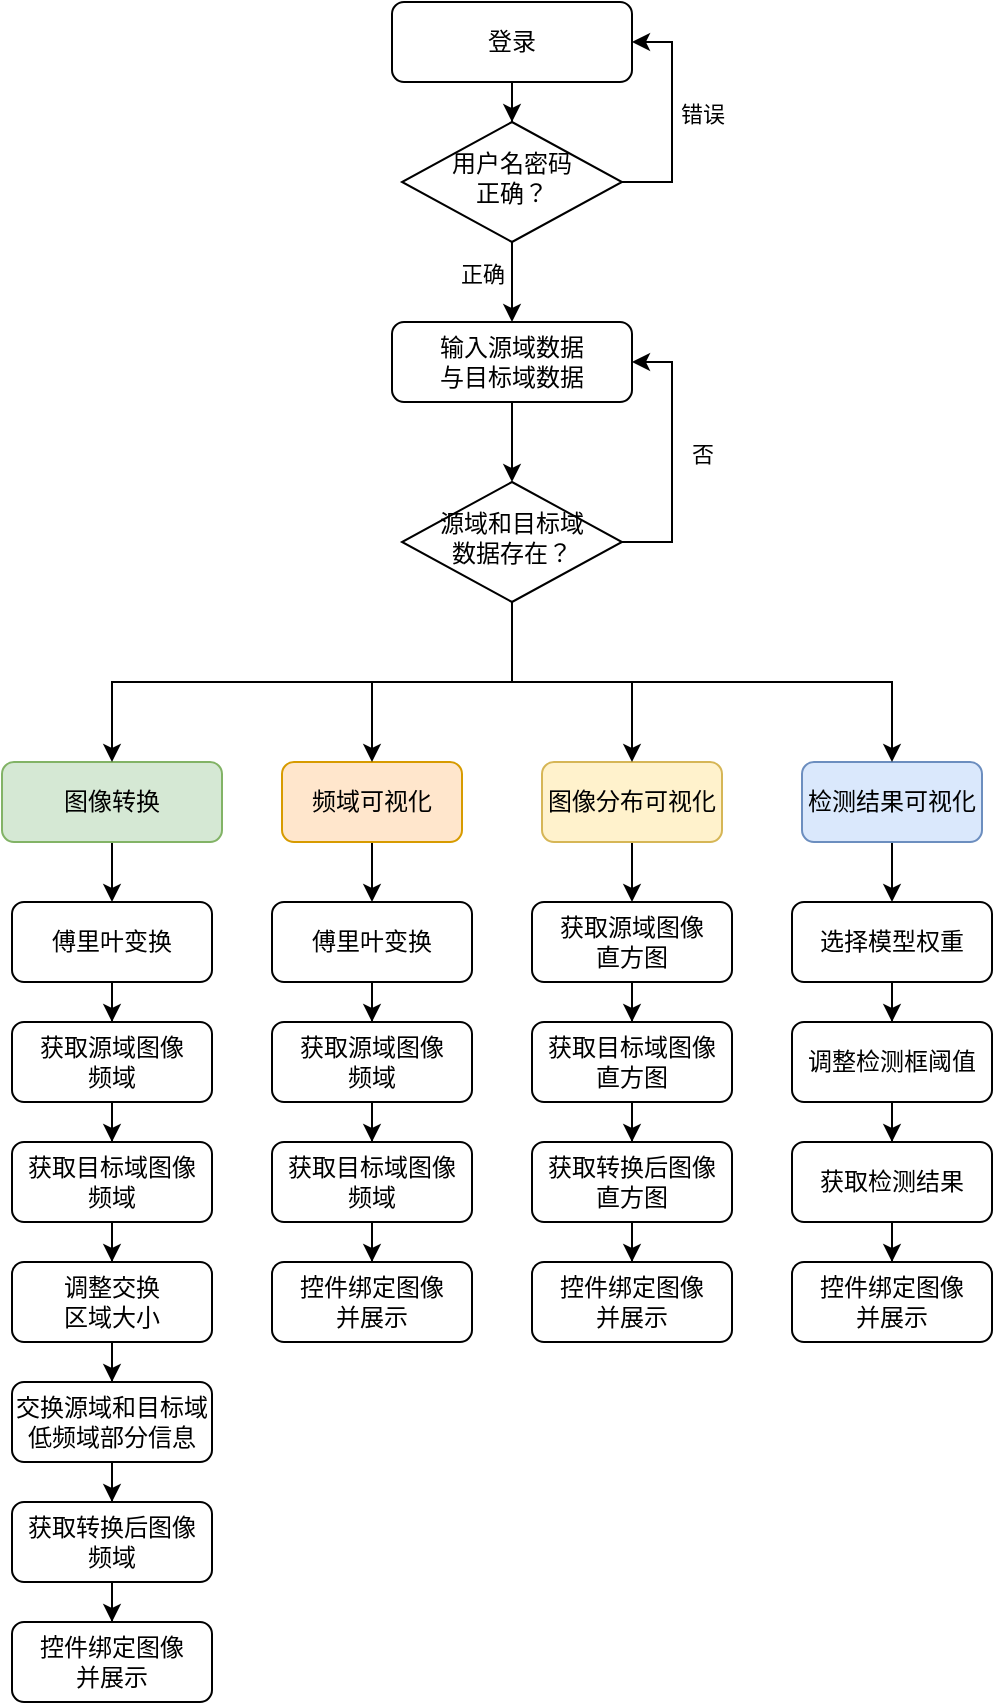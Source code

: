 <mxfile version="22.1.11" type="github">
  <diagram name="第 1 页" id="Dvlfbs5kGQ-PsMck--tt">
    <mxGraphModel dx="1638" dy="863" grid="1" gridSize="10" guides="1" tooltips="1" connect="1" arrows="1" fold="1" page="1" pageScale="1" pageWidth="1200" pageHeight="1920" math="0" shadow="0">
      <root>
        <mxCell id="0" />
        <mxCell id="1" parent="0" />
        <mxCell id="TFEilJAdVY5L6RVv-F__-76" value="" style="edgeStyle=orthogonalEdgeStyle;rounded=0;orthogonalLoop=1;jettySize=auto;html=1;entryX=0.5;entryY=0;entryDx=0;entryDy=0;" edge="1" parent="1" source="TFEilJAdVY5L6RVv-F__-3" target="TFEilJAdVY5L6RVv-F__-78">
          <mxGeometry relative="1" as="geometry">
            <mxPoint x="585" y="370" as="targetPoint" />
          </mxGeometry>
        </mxCell>
        <mxCell id="TFEilJAdVY5L6RVv-F__-3" value="输入源域数据&lt;br&gt;与目标域数据" style="rounded=1;whiteSpace=wrap;html=1;fontSize=12;glass=0;strokeWidth=1;shadow=0;" vertex="1" parent="1">
          <mxGeometry x="525" y="260" width="120" height="40" as="geometry" />
        </mxCell>
        <mxCell id="TFEilJAdVY5L6RVv-F__-117" value="" style="edgeStyle=orthogonalEdgeStyle;rounded=0;orthogonalLoop=1;jettySize=auto;html=1;" edge="1" parent="1" source="TFEilJAdVY5L6RVv-F__-64" target="TFEilJAdVY5L6RVv-F__-116">
          <mxGeometry relative="1" as="geometry" />
        </mxCell>
        <mxCell id="TFEilJAdVY5L6RVv-F__-64" value="图像转换" style="rounded=1;whiteSpace=wrap;html=1;fontSize=12;glass=0;strokeWidth=1;shadow=0;fillColor=#d5e8d4;strokeColor=#82b366;" vertex="1" parent="1">
          <mxGeometry x="330" y="480" width="110" height="40" as="geometry" />
        </mxCell>
        <mxCell id="TFEilJAdVY5L6RVv-F__-121" style="edgeStyle=orthogonalEdgeStyle;rounded=0;orthogonalLoop=1;jettySize=auto;html=1;entryX=0.5;entryY=0;entryDx=0;entryDy=0;" edge="1" parent="1" source="TFEilJAdVY5L6RVv-F__-65" target="TFEilJAdVY5L6RVv-F__-120">
          <mxGeometry relative="1" as="geometry" />
        </mxCell>
        <mxCell id="TFEilJAdVY5L6RVv-F__-65" value="频域可视化" style="rounded=1;whiteSpace=wrap;html=1;fontSize=12;glass=0;strokeWidth=1;shadow=0;fillColor=#ffe6cc;strokeColor=#d79b00;" vertex="1" parent="1">
          <mxGeometry x="470" y="480" width="90" height="40" as="geometry" />
        </mxCell>
        <mxCell id="TFEilJAdVY5L6RVv-F__-131" style="edgeStyle=orthogonalEdgeStyle;rounded=0;orthogonalLoop=1;jettySize=auto;html=1;entryX=0.5;entryY=0;entryDx=0;entryDy=0;" edge="1" parent="1" source="TFEilJAdVY5L6RVv-F__-66" target="TFEilJAdVY5L6RVv-F__-126">
          <mxGeometry relative="1" as="geometry" />
        </mxCell>
        <mxCell id="TFEilJAdVY5L6RVv-F__-66" value="图像分布可视化" style="rounded=1;whiteSpace=wrap;html=1;fontSize=12;glass=0;strokeWidth=1;shadow=0;fillColor=#fff2cc;strokeColor=#d6b656;" vertex="1" parent="1">
          <mxGeometry x="600" y="480" width="90" height="40" as="geometry" />
        </mxCell>
        <mxCell id="TFEilJAdVY5L6RVv-F__-144" style="edgeStyle=orthogonalEdgeStyle;rounded=0;orthogonalLoop=1;jettySize=auto;html=1;entryX=0.5;entryY=0;entryDx=0;entryDy=0;" edge="1" parent="1" source="TFEilJAdVY5L6RVv-F__-67" target="TFEilJAdVY5L6RVv-F__-135">
          <mxGeometry relative="1" as="geometry" />
        </mxCell>
        <mxCell id="TFEilJAdVY5L6RVv-F__-67" value="检测结果可视化" style="rounded=1;whiteSpace=wrap;html=1;fontSize=12;glass=0;strokeWidth=1;shadow=0;fillColor=#dae8fc;strokeColor=#6c8ebf;" vertex="1" parent="1">
          <mxGeometry x="730" y="480" width="90" height="40" as="geometry" />
        </mxCell>
        <mxCell id="TFEilJAdVY5L6RVv-F__-70" value="" style="edgeStyle=orthogonalEdgeStyle;rounded=0;orthogonalLoop=1;jettySize=auto;html=1;" edge="1" parent="1" source="TFEilJAdVY5L6RVv-F__-68" target="TFEilJAdVY5L6RVv-F__-69">
          <mxGeometry relative="1" as="geometry" />
        </mxCell>
        <mxCell id="TFEilJAdVY5L6RVv-F__-68" value="登录" style="rounded=1;whiteSpace=wrap;html=1;fontSize=12;glass=0;strokeWidth=1;shadow=0;" vertex="1" parent="1">
          <mxGeometry x="525" y="100" width="120" height="40" as="geometry" />
        </mxCell>
        <mxCell id="TFEilJAdVY5L6RVv-F__-71" value="" style="edgeStyle=orthogonalEdgeStyle;rounded=0;orthogonalLoop=1;jettySize=auto;html=1;" edge="1" parent="1" source="TFEilJAdVY5L6RVv-F__-69" target="TFEilJAdVY5L6RVv-F__-3">
          <mxGeometry relative="1" as="geometry" />
        </mxCell>
        <mxCell id="TFEilJAdVY5L6RVv-F__-72" value="正确" style="edgeLabel;html=1;align=center;verticalAlign=middle;resizable=0;points=[];" vertex="1" connectable="0" parent="TFEilJAdVY5L6RVv-F__-71">
          <mxGeometry x="-0.206" y="-2" relative="1" as="geometry">
            <mxPoint x="-13" as="offset" />
          </mxGeometry>
        </mxCell>
        <mxCell id="TFEilJAdVY5L6RVv-F__-73" style="edgeStyle=orthogonalEdgeStyle;rounded=0;orthogonalLoop=1;jettySize=auto;html=1;entryX=1;entryY=0.5;entryDx=0;entryDy=0;" edge="1" parent="1" source="TFEilJAdVY5L6RVv-F__-69" target="TFEilJAdVY5L6RVv-F__-68">
          <mxGeometry relative="1" as="geometry">
            <Array as="points">
              <mxPoint x="665" y="190" />
              <mxPoint x="665" y="120" />
            </Array>
          </mxGeometry>
        </mxCell>
        <mxCell id="TFEilJAdVY5L6RVv-F__-74" value="错误" style="edgeLabel;html=1;align=center;verticalAlign=middle;resizable=0;points=[];" vertex="1" connectable="0" parent="TFEilJAdVY5L6RVv-F__-73">
          <mxGeometry x="0.026" relative="1" as="geometry">
            <mxPoint x="15" as="offset" />
          </mxGeometry>
        </mxCell>
        <mxCell id="TFEilJAdVY5L6RVv-F__-69" value="用户名密码&lt;br&gt;正确？" style="rhombus;whiteSpace=wrap;html=1;shadow=0;fontFamily=Helvetica;fontSize=12;align=center;strokeWidth=1;spacing=6;spacingTop=-4;" vertex="1" parent="1">
          <mxGeometry x="530" y="160" width="110" height="60" as="geometry" />
        </mxCell>
        <mxCell id="TFEilJAdVY5L6RVv-F__-81" style="edgeStyle=orthogonalEdgeStyle;rounded=0;orthogonalLoop=1;jettySize=auto;html=1;entryX=1;entryY=0.5;entryDx=0;entryDy=0;" edge="1" parent="1" source="TFEilJAdVY5L6RVv-F__-78" target="TFEilJAdVY5L6RVv-F__-3">
          <mxGeometry relative="1" as="geometry">
            <Array as="points">
              <mxPoint x="665" y="370" />
              <mxPoint x="665" y="280" />
            </Array>
          </mxGeometry>
        </mxCell>
        <mxCell id="TFEilJAdVY5L6RVv-F__-82" value="否" style="edgeLabel;html=1;align=center;verticalAlign=middle;resizable=0;points=[];" vertex="1" connectable="0" parent="TFEilJAdVY5L6RVv-F__-81">
          <mxGeometry x="0.022" y="1" relative="1" as="geometry">
            <mxPoint x="16" as="offset" />
          </mxGeometry>
        </mxCell>
        <mxCell id="TFEilJAdVY5L6RVv-F__-86" style="edgeStyle=orthogonalEdgeStyle;rounded=0;orthogonalLoop=1;jettySize=auto;html=1;entryX=0.5;entryY=0;entryDx=0;entryDy=0;" edge="1" parent="1" source="TFEilJAdVY5L6RVv-F__-78" target="TFEilJAdVY5L6RVv-F__-64">
          <mxGeometry relative="1" as="geometry">
            <mxPoint x="585" y="440" as="targetPoint" />
            <Array as="points">
              <mxPoint x="585" y="440" />
              <mxPoint x="385" y="440" />
            </Array>
          </mxGeometry>
        </mxCell>
        <mxCell id="TFEilJAdVY5L6RVv-F__-148" style="edgeStyle=orthogonalEdgeStyle;rounded=0;orthogonalLoop=1;jettySize=auto;html=1;entryX=0.5;entryY=0;entryDx=0;entryDy=0;" edge="1" parent="1" source="TFEilJAdVY5L6RVv-F__-78" target="TFEilJAdVY5L6RVv-F__-65">
          <mxGeometry relative="1" as="geometry" />
        </mxCell>
        <mxCell id="TFEilJAdVY5L6RVv-F__-149" style="edgeStyle=orthogonalEdgeStyle;rounded=0;orthogonalLoop=1;jettySize=auto;html=1;entryX=0.5;entryY=0;entryDx=0;entryDy=0;" edge="1" parent="1" source="TFEilJAdVY5L6RVv-F__-78" target="TFEilJAdVY5L6RVv-F__-66">
          <mxGeometry relative="1" as="geometry" />
        </mxCell>
        <mxCell id="TFEilJAdVY5L6RVv-F__-150" style="edgeStyle=orthogonalEdgeStyle;rounded=0;orthogonalLoop=1;jettySize=auto;html=1;entryX=0.5;entryY=0;entryDx=0;entryDy=0;" edge="1" parent="1" source="TFEilJAdVY5L6RVv-F__-78" target="TFEilJAdVY5L6RVv-F__-67">
          <mxGeometry relative="1" as="geometry">
            <Array as="points">
              <mxPoint x="585" y="440" />
              <mxPoint x="775" y="440" />
            </Array>
          </mxGeometry>
        </mxCell>
        <mxCell id="TFEilJAdVY5L6RVv-F__-78" value="源域和目标域&lt;br&gt;数据存在？" style="rhombus;whiteSpace=wrap;html=1;shadow=0;fontFamily=Helvetica;fontSize=12;align=center;strokeWidth=1;spacing=6;spacingTop=-4;" vertex="1" parent="1">
          <mxGeometry x="530" y="340" width="110" height="60" as="geometry" />
        </mxCell>
        <mxCell id="TFEilJAdVY5L6RVv-F__-95" value="" style="edgeStyle=orthogonalEdgeStyle;rounded=0;orthogonalLoop=1;jettySize=auto;html=1;" edge="1" parent="1" source="TFEilJAdVY5L6RVv-F__-87" target="TFEilJAdVY5L6RVv-F__-88">
          <mxGeometry relative="1" as="geometry" />
        </mxCell>
        <mxCell id="TFEilJAdVY5L6RVv-F__-87" value="获取源域图像&lt;br&gt;频域" style="rounded=1;whiteSpace=wrap;html=1;" vertex="1" parent="1">
          <mxGeometry x="465" y="610" width="100" height="40" as="geometry" />
        </mxCell>
        <mxCell id="TFEilJAdVY5L6RVv-F__-110" value="" style="edgeStyle=orthogonalEdgeStyle;rounded=0;orthogonalLoop=1;jettySize=auto;html=1;" edge="1" parent="1" source="TFEilJAdVY5L6RVv-F__-88" target="TFEilJAdVY5L6RVv-F__-109">
          <mxGeometry relative="1" as="geometry" />
        </mxCell>
        <mxCell id="TFEilJAdVY5L6RVv-F__-88" value="获取目标域图像&lt;br&gt;频域" style="rounded=1;whiteSpace=wrap;html=1;" vertex="1" parent="1">
          <mxGeometry x="465" y="670" width="100" height="40" as="geometry" />
        </mxCell>
        <mxCell id="TFEilJAdVY5L6RVv-F__-97" value="" style="edgeStyle=orthogonalEdgeStyle;rounded=0;orthogonalLoop=1;jettySize=auto;html=1;" edge="1" parent="1" source="TFEilJAdVY5L6RVv-F__-89" target="TFEilJAdVY5L6RVv-F__-90">
          <mxGeometry relative="1" as="geometry" />
        </mxCell>
        <mxCell id="TFEilJAdVY5L6RVv-F__-89" value="获取转换后图像&lt;br&gt;频域" style="rounded=1;whiteSpace=wrap;html=1;" vertex="1" parent="1">
          <mxGeometry x="335" y="850" width="100" height="40" as="geometry" />
        </mxCell>
        <mxCell id="TFEilJAdVY5L6RVv-F__-90" value="控件绑定图像&lt;br&gt;并展示" style="rounded=1;whiteSpace=wrap;html=1;" vertex="1" parent="1">
          <mxGeometry x="335" y="910" width="100" height="40" as="geometry" />
        </mxCell>
        <mxCell id="TFEilJAdVY5L6RVv-F__-108" value="" style="edgeStyle=orthogonalEdgeStyle;rounded=0;orthogonalLoop=1;jettySize=auto;html=1;" edge="1" parent="1" source="TFEilJAdVY5L6RVv-F__-105" target="TFEilJAdVY5L6RVv-F__-107">
          <mxGeometry relative="1" as="geometry" />
        </mxCell>
        <mxCell id="TFEilJAdVY5L6RVv-F__-105" value="获取源域图像&lt;br&gt;频域" style="rounded=1;whiteSpace=wrap;html=1;" vertex="1" parent="1">
          <mxGeometry x="335" y="610" width="100" height="40" as="geometry" />
        </mxCell>
        <mxCell id="TFEilJAdVY5L6RVv-F__-137" style="edgeStyle=orthogonalEdgeStyle;rounded=0;orthogonalLoop=1;jettySize=auto;html=1;entryX=0.5;entryY=0;entryDx=0;entryDy=0;" edge="1" parent="1" source="TFEilJAdVY5L6RVv-F__-107" target="TFEilJAdVY5L6RVv-F__-136">
          <mxGeometry relative="1" as="geometry" />
        </mxCell>
        <mxCell id="TFEilJAdVY5L6RVv-F__-107" value="获取目标域图像&lt;br&gt;频域" style="rounded=1;whiteSpace=wrap;html=1;" vertex="1" parent="1">
          <mxGeometry x="335" y="670" width="100" height="40" as="geometry" />
        </mxCell>
        <mxCell id="TFEilJAdVY5L6RVv-F__-109" value="控件绑定图像&lt;br&gt;并展示" style="rounded=1;whiteSpace=wrap;html=1;" vertex="1" parent="1">
          <mxGeometry x="465" y="730" width="100" height="40" as="geometry" />
        </mxCell>
        <mxCell id="TFEilJAdVY5L6RVv-F__-114" value="" style="edgeStyle=orthogonalEdgeStyle;rounded=0;orthogonalLoop=1;jettySize=auto;html=1;" edge="1" parent="1" source="TFEilJAdVY5L6RVv-F__-112" target="TFEilJAdVY5L6RVv-F__-89">
          <mxGeometry relative="1" as="geometry" />
        </mxCell>
        <mxCell id="TFEilJAdVY5L6RVv-F__-112" value="交换源域和目标域低频域部分信息" style="rounded=1;whiteSpace=wrap;html=1;" vertex="1" parent="1">
          <mxGeometry x="335" y="790" width="100" height="40" as="geometry" />
        </mxCell>
        <mxCell id="TFEilJAdVY5L6RVv-F__-119" value="" style="edgeStyle=orthogonalEdgeStyle;rounded=0;orthogonalLoop=1;jettySize=auto;html=1;" edge="1" parent="1" source="TFEilJAdVY5L6RVv-F__-116" target="TFEilJAdVY5L6RVv-F__-105">
          <mxGeometry relative="1" as="geometry" />
        </mxCell>
        <mxCell id="TFEilJAdVY5L6RVv-F__-116" value="傅里叶变换" style="rounded=1;whiteSpace=wrap;html=1;" vertex="1" parent="1">
          <mxGeometry x="335" y="550" width="100" height="40" as="geometry" />
        </mxCell>
        <mxCell id="TFEilJAdVY5L6RVv-F__-122" style="edgeStyle=orthogonalEdgeStyle;rounded=0;orthogonalLoop=1;jettySize=auto;html=1;entryX=0.5;entryY=0;entryDx=0;entryDy=0;" edge="1" parent="1" source="TFEilJAdVY5L6RVv-F__-120" target="TFEilJAdVY5L6RVv-F__-87">
          <mxGeometry relative="1" as="geometry" />
        </mxCell>
        <mxCell id="TFEilJAdVY5L6RVv-F__-120" value="傅里叶变换" style="rounded=1;whiteSpace=wrap;html=1;" vertex="1" parent="1">
          <mxGeometry x="465" y="550" width="100" height="40" as="geometry" />
        </mxCell>
        <mxCell id="TFEilJAdVY5L6RVv-F__-132" style="edgeStyle=orthogonalEdgeStyle;rounded=0;orthogonalLoop=1;jettySize=auto;html=1;entryX=0.5;entryY=0;entryDx=0;entryDy=0;" edge="1" parent="1" source="TFEilJAdVY5L6RVv-F__-126" target="TFEilJAdVY5L6RVv-F__-127">
          <mxGeometry relative="1" as="geometry" />
        </mxCell>
        <mxCell id="TFEilJAdVY5L6RVv-F__-126" value="获取源域图像&lt;br&gt;直方图" style="rounded=1;whiteSpace=wrap;html=1;" vertex="1" parent="1">
          <mxGeometry x="595" y="550" width="100" height="40" as="geometry" />
        </mxCell>
        <mxCell id="TFEilJAdVY5L6RVv-F__-133" style="edgeStyle=orthogonalEdgeStyle;rounded=0;orthogonalLoop=1;jettySize=auto;html=1;entryX=0.5;entryY=0;entryDx=0;entryDy=0;" edge="1" parent="1" source="TFEilJAdVY5L6RVv-F__-127" target="TFEilJAdVY5L6RVv-F__-128">
          <mxGeometry relative="1" as="geometry" />
        </mxCell>
        <mxCell id="TFEilJAdVY5L6RVv-F__-127" value="获取目标域图像&lt;br&gt;直方图" style="rounded=1;whiteSpace=wrap;html=1;" vertex="1" parent="1">
          <mxGeometry x="595" y="610" width="100" height="40" as="geometry" />
        </mxCell>
        <mxCell id="TFEilJAdVY5L6RVv-F__-134" style="edgeStyle=orthogonalEdgeStyle;rounded=0;orthogonalLoop=1;jettySize=auto;html=1;entryX=0.5;entryY=0;entryDx=0;entryDy=0;" edge="1" parent="1" source="TFEilJAdVY5L6RVv-F__-128" target="TFEilJAdVY5L6RVv-F__-129">
          <mxGeometry relative="1" as="geometry" />
        </mxCell>
        <mxCell id="TFEilJAdVY5L6RVv-F__-128" value="获取转换后图像&lt;br&gt;直方图" style="rounded=1;whiteSpace=wrap;html=1;" vertex="1" parent="1">
          <mxGeometry x="595" y="670" width="100" height="40" as="geometry" />
        </mxCell>
        <mxCell id="TFEilJAdVY5L6RVv-F__-129" value="控件绑定图像&lt;br&gt;并展示" style="rounded=1;whiteSpace=wrap;html=1;" vertex="1" parent="1">
          <mxGeometry x="595" y="730" width="100" height="40" as="geometry" />
        </mxCell>
        <mxCell id="TFEilJAdVY5L6RVv-F__-145" style="edgeStyle=orthogonalEdgeStyle;rounded=0;orthogonalLoop=1;jettySize=auto;html=1;entryX=0.5;entryY=0;entryDx=0;entryDy=0;" edge="1" parent="1" source="TFEilJAdVY5L6RVv-F__-135" target="TFEilJAdVY5L6RVv-F__-139">
          <mxGeometry relative="1" as="geometry" />
        </mxCell>
        <mxCell id="TFEilJAdVY5L6RVv-F__-135" value="选择模型权重" style="rounded=1;whiteSpace=wrap;html=1;" vertex="1" parent="1">
          <mxGeometry x="725" y="550" width="100" height="40" as="geometry" />
        </mxCell>
        <mxCell id="TFEilJAdVY5L6RVv-F__-138" style="edgeStyle=orthogonalEdgeStyle;rounded=0;orthogonalLoop=1;jettySize=auto;html=1;entryX=0.5;entryY=0;entryDx=0;entryDy=0;" edge="1" parent="1" source="TFEilJAdVY5L6RVv-F__-136" target="TFEilJAdVY5L6RVv-F__-112">
          <mxGeometry relative="1" as="geometry" />
        </mxCell>
        <mxCell id="TFEilJAdVY5L6RVv-F__-136" value="调整交换&lt;br&gt;区域大小" style="rounded=1;whiteSpace=wrap;html=1;" vertex="1" parent="1">
          <mxGeometry x="335" y="730" width="100" height="40" as="geometry" />
        </mxCell>
        <mxCell id="TFEilJAdVY5L6RVv-F__-146" style="edgeStyle=orthogonalEdgeStyle;rounded=0;orthogonalLoop=1;jettySize=auto;html=1;entryX=0.5;entryY=0;entryDx=0;entryDy=0;" edge="1" parent="1" source="TFEilJAdVY5L6RVv-F__-139" target="TFEilJAdVY5L6RVv-F__-140">
          <mxGeometry relative="1" as="geometry" />
        </mxCell>
        <mxCell id="TFEilJAdVY5L6RVv-F__-139" value="调整检测框阈值" style="rounded=1;whiteSpace=wrap;html=1;" vertex="1" parent="1">
          <mxGeometry x="725" y="610" width="100" height="40" as="geometry" />
        </mxCell>
        <mxCell id="TFEilJAdVY5L6RVv-F__-147" style="edgeStyle=orthogonalEdgeStyle;rounded=0;orthogonalLoop=1;jettySize=auto;html=1;entryX=0.5;entryY=0;entryDx=0;entryDy=0;" edge="1" parent="1" source="TFEilJAdVY5L6RVv-F__-140" target="TFEilJAdVY5L6RVv-F__-142">
          <mxGeometry relative="1" as="geometry" />
        </mxCell>
        <mxCell id="TFEilJAdVY5L6RVv-F__-140" value="获取检测结果" style="rounded=1;whiteSpace=wrap;html=1;" vertex="1" parent="1">
          <mxGeometry x="725" y="670" width="100" height="40" as="geometry" />
        </mxCell>
        <mxCell id="TFEilJAdVY5L6RVv-F__-142" value="控件绑定图像&lt;br&gt;并展示" style="rounded=1;whiteSpace=wrap;html=1;" vertex="1" parent="1">
          <mxGeometry x="725" y="730" width="100" height="40" as="geometry" />
        </mxCell>
      </root>
    </mxGraphModel>
  </diagram>
</mxfile>
